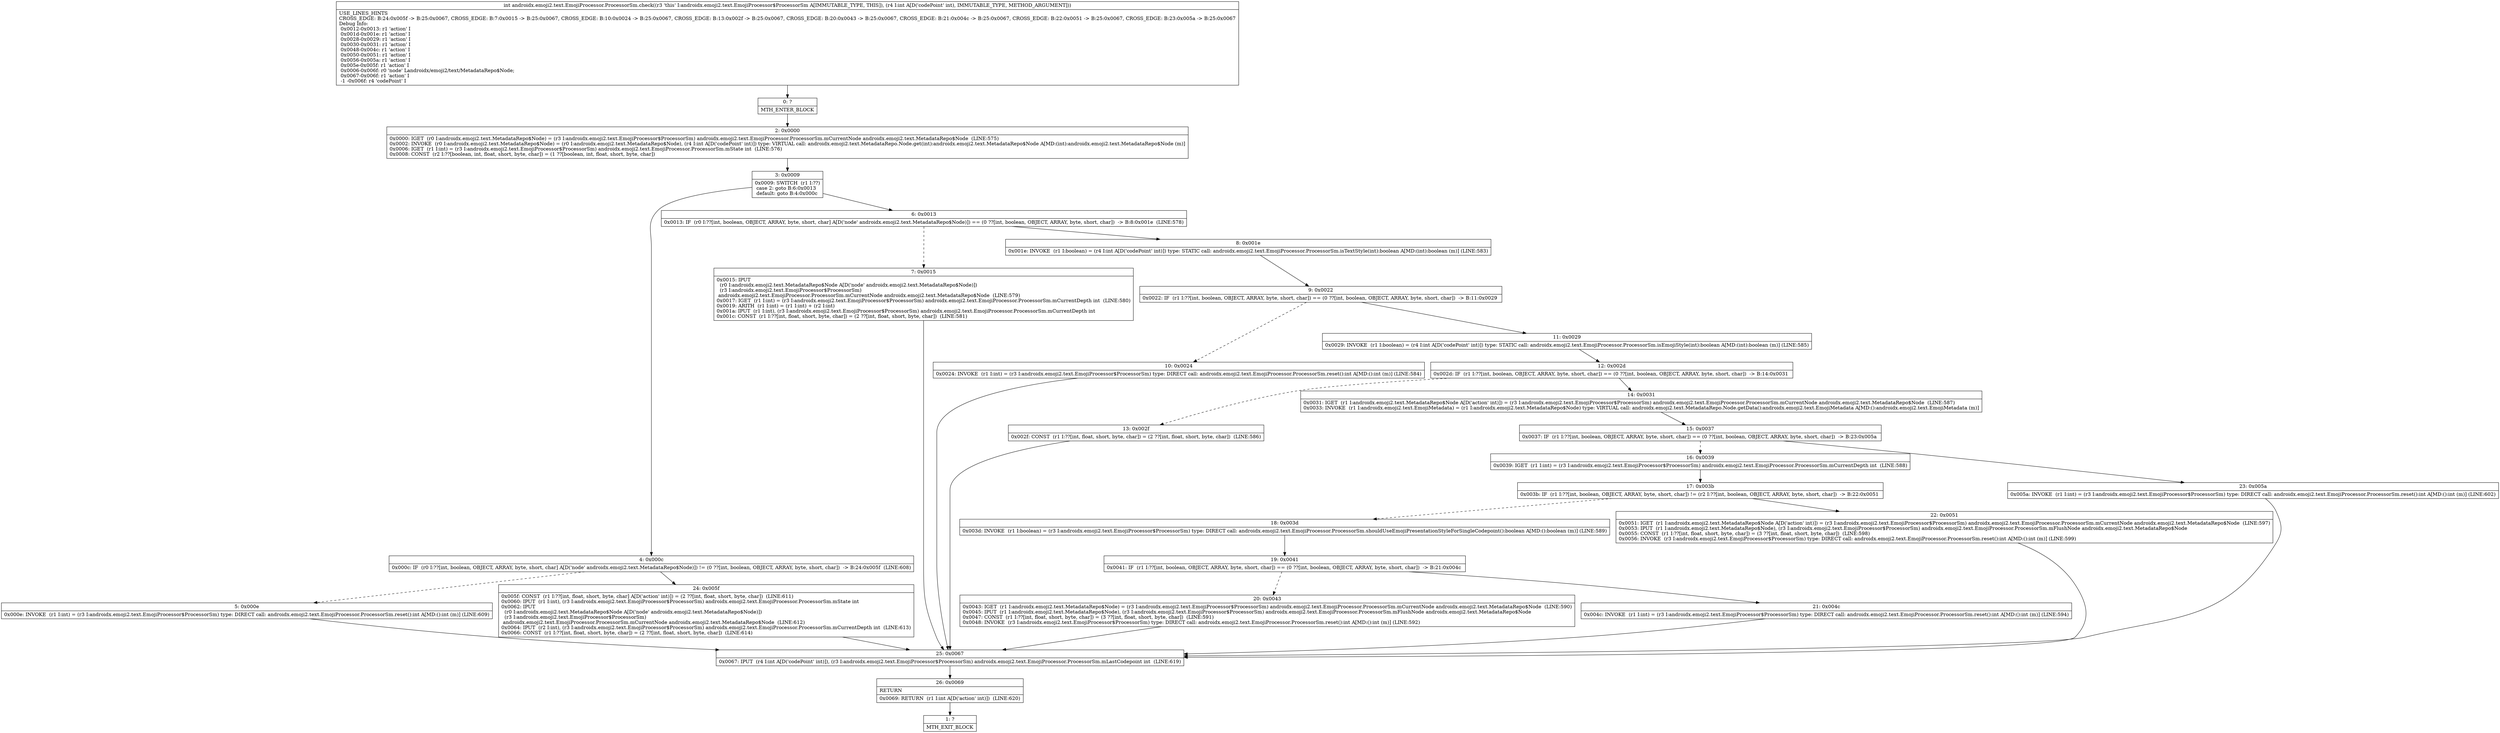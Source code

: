 digraph "CFG forandroidx.emoji2.text.EmojiProcessor.ProcessorSm.check(I)I" {
Node_0 [shape=record,label="{0\:\ ?|MTH_ENTER_BLOCK\l}"];
Node_2 [shape=record,label="{2\:\ 0x0000|0x0000: IGET  (r0 I:androidx.emoji2.text.MetadataRepo$Node) = (r3 I:androidx.emoji2.text.EmojiProcessor$ProcessorSm) androidx.emoji2.text.EmojiProcessor.ProcessorSm.mCurrentNode androidx.emoji2.text.MetadataRepo$Node  (LINE:575)\l0x0002: INVOKE  (r0 I:androidx.emoji2.text.MetadataRepo$Node) = (r0 I:androidx.emoji2.text.MetadataRepo$Node), (r4 I:int A[D('codePoint' int)]) type: VIRTUAL call: androidx.emoji2.text.MetadataRepo.Node.get(int):androidx.emoji2.text.MetadataRepo$Node A[MD:(int):androidx.emoji2.text.MetadataRepo$Node (m)]\l0x0006: IGET  (r1 I:int) = (r3 I:androidx.emoji2.text.EmojiProcessor$ProcessorSm) androidx.emoji2.text.EmojiProcessor.ProcessorSm.mState int  (LINE:576)\l0x0008: CONST  (r2 I:??[boolean, int, float, short, byte, char]) = (1 ??[boolean, int, float, short, byte, char]) \l}"];
Node_3 [shape=record,label="{3\:\ 0x0009|0x0009: SWITCH  (r1 I:??)\l case 2: goto B:6:0x0013\l default: goto B:4:0x000c \l}"];
Node_4 [shape=record,label="{4\:\ 0x000c|0x000c: IF  (r0 I:??[int, boolean, OBJECT, ARRAY, byte, short, char] A[D('node' androidx.emoji2.text.MetadataRepo$Node)]) != (0 ??[int, boolean, OBJECT, ARRAY, byte, short, char])  \-\> B:24:0x005f  (LINE:608)\l}"];
Node_5 [shape=record,label="{5\:\ 0x000e|0x000e: INVOKE  (r1 I:int) = (r3 I:androidx.emoji2.text.EmojiProcessor$ProcessorSm) type: DIRECT call: androidx.emoji2.text.EmojiProcessor.ProcessorSm.reset():int A[MD:():int (m)] (LINE:609)\l}"];
Node_25 [shape=record,label="{25\:\ 0x0067|0x0067: IPUT  (r4 I:int A[D('codePoint' int)]), (r3 I:androidx.emoji2.text.EmojiProcessor$ProcessorSm) androidx.emoji2.text.EmojiProcessor.ProcessorSm.mLastCodepoint int  (LINE:619)\l}"];
Node_26 [shape=record,label="{26\:\ 0x0069|RETURN\l|0x0069: RETURN  (r1 I:int A[D('action' int)])  (LINE:620)\l}"];
Node_1 [shape=record,label="{1\:\ ?|MTH_EXIT_BLOCK\l}"];
Node_24 [shape=record,label="{24\:\ 0x005f|0x005f: CONST  (r1 I:??[int, float, short, byte, char] A[D('action' int)]) = (2 ??[int, float, short, byte, char])  (LINE:611)\l0x0060: IPUT  (r1 I:int), (r3 I:androidx.emoji2.text.EmojiProcessor$ProcessorSm) androidx.emoji2.text.EmojiProcessor.ProcessorSm.mState int \l0x0062: IPUT  \l  (r0 I:androidx.emoji2.text.MetadataRepo$Node A[D('node' androidx.emoji2.text.MetadataRepo$Node)])\l  (r3 I:androidx.emoji2.text.EmojiProcessor$ProcessorSm)\l androidx.emoji2.text.EmojiProcessor.ProcessorSm.mCurrentNode androidx.emoji2.text.MetadataRepo$Node  (LINE:612)\l0x0064: IPUT  (r2 I:int), (r3 I:androidx.emoji2.text.EmojiProcessor$ProcessorSm) androidx.emoji2.text.EmojiProcessor.ProcessorSm.mCurrentDepth int  (LINE:613)\l0x0066: CONST  (r1 I:??[int, float, short, byte, char]) = (2 ??[int, float, short, byte, char])  (LINE:614)\l}"];
Node_6 [shape=record,label="{6\:\ 0x0013|0x0013: IF  (r0 I:??[int, boolean, OBJECT, ARRAY, byte, short, char] A[D('node' androidx.emoji2.text.MetadataRepo$Node)]) == (0 ??[int, boolean, OBJECT, ARRAY, byte, short, char])  \-\> B:8:0x001e  (LINE:578)\l}"];
Node_7 [shape=record,label="{7\:\ 0x0015|0x0015: IPUT  \l  (r0 I:androidx.emoji2.text.MetadataRepo$Node A[D('node' androidx.emoji2.text.MetadataRepo$Node)])\l  (r3 I:androidx.emoji2.text.EmojiProcessor$ProcessorSm)\l androidx.emoji2.text.EmojiProcessor.ProcessorSm.mCurrentNode androidx.emoji2.text.MetadataRepo$Node  (LINE:579)\l0x0017: IGET  (r1 I:int) = (r3 I:androidx.emoji2.text.EmojiProcessor$ProcessorSm) androidx.emoji2.text.EmojiProcessor.ProcessorSm.mCurrentDepth int  (LINE:580)\l0x0019: ARITH  (r1 I:int) = (r1 I:int) + (r2 I:int) \l0x001a: IPUT  (r1 I:int), (r3 I:androidx.emoji2.text.EmojiProcessor$ProcessorSm) androidx.emoji2.text.EmojiProcessor.ProcessorSm.mCurrentDepth int \l0x001c: CONST  (r1 I:??[int, float, short, byte, char]) = (2 ??[int, float, short, byte, char])  (LINE:581)\l}"];
Node_8 [shape=record,label="{8\:\ 0x001e|0x001e: INVOKE  (r1 I:boolean) = (r4 I:int A[D('codePoint' int)]) type: STATIC call: androidx.emoji2.text.EmojiProcessor.ProcessorSm.isTextStyle(int):boolean A[MD:(int):boolean (m)] (LINE:583)\l}"];
Node_9 [shape=record,label="{9\:\ 0x0022|0x0022: IF  (r1 I:??[int, boolean, OBJECT, ARRAY, byte, short, char]) == (0 ??[int, boolean, OBJECT, ARRAY, byte, short, char])  \-\> B:11:0x0029 \l}"];
Node_10 [shape=record,label="{10\:\ 0x0024|0x0024: INVOKE  (r1 I:int) = (r3 I:androidx.emoji2.text.EmojiProcessor$ProcessorSm) type: DIRECT call: androidx.emoji2.text.EmojiProcessor.ProcessorSm.reset():int A[MD:():int (m)] (LINE:584)\l}"];
Node_11 [shape=record,label="{11\:\ 0x0029|0x0029: INVOKE  (r1 I:boolean) = (r4 I:int A[D('codePoint' int)]) type: STATIC call: androidx.emoji2.text.EmojiProcessor.ProcessorSm.isEmojiStyle(int):boolean A[MD:(int):boolean (m)] (LINE:585)\l}"];
Node_12 [shape=record,label="{12\:\ 0x002d|0x002d: IF  (r1 I:??[int, boolean, OBJECT, ARRAY, byte, short, char]) == (0 ??[int, boolean, OBJECT, ARRAY, byte, short, char])  \-\> B:14:0x0031 \l}"];
Node_13 [shape=record,label="{13\:\ 0x002f|0x002f: CONST  (r1 I:??[int, float, short, byte, char]) = (2 ??[int, float, short, byte, char])  (LINE:586)\l}"];
Node_14 [shape=record,label="{14\:\ 0x0031|0x0031: IGET  (r1 I:androidx.emoji2.text.MetadataRepo$Node A[D('action' int)]) = (r3 I:androidx.emoji2.text.EmojiProcessor$ProcessorSm) androidx.emoji2.text.EmojiProcessor.ProcessorSm.mCurrentNode androidx.emoji2.text.MetadataRepo$Node  (LINE:587)\l0x0033: INVOKE  (r1 I:androidx.emoji2.text.EmojiMetadata) = (r1 I:androidx.emoji2.text.MetadataRepo$Node) type: VIRTUAL call: androidx.emoji2.text.MetadataRepo.Node.getData():androidx.emoji2.text.EmojiMetadata A[MD:():androidx.emoji2.text.EmojiMetadata (m)]\l}"];
Node_15 [shape=record,label="{15\:\ 0x0037|0x0037: IF  (r1 I:??[int, boolean, OBJECT, ARRAY, byte, short, char]) == (0 ??[int, boolean, OBJECT, ARRAY, byte, short, char])  \-\> B:23:0x005a \l}"];
Node_16 [shape=record,label="{16\:\ 0x0039|0x0039: IGET  (r1 I:int) = (r3 I:androidx.emoji2.text.EmojiProcessor$ProcessorSm) androidx.emoji2.text.EmojiProcessor.ProcessorSm.mCurrentDepth int  (LINE:588)\l}"];
Node_17 [shape=record,label="{17\:\ 0x003b|0x003b: IF  (r1 I:??[int, boolean, OBJECT, ARRAY, byte, short, char]) != (r2 I:??[int, boolean, OBJECT, ARRAY, byte, short, char])  \-\> B:22:0x0051 \l}"];
Node_18 [shape=record,label="{18\:\ 0x003d|0x003d: INVOKE  (r1 I:boolean) = (r3 I:androidx.emoji2.text.EmojiProcessor$ProcessorSm) type: DIRECT call: androidx.emoji2.text.EmojiProcessor.ProcessorSm.shouldUseEmojiPresentationStyleForSingleCodepoint():boolean A[MD:():boolean (m)] (LINE:589)\l}"];
Node_19 [shape=record,label="{19\:\ 0x0041|0x0041: IF  (r1 I:??[int, boolean, OBJECT, ARRAY, byte, short, char]) == (0 ??[int, boolean, OBJECT, ARRAY, byte, short, char])  \-\> B:21:0x004c \l}"];
Node_20 [shape=record,label="{20\:\ 0x0043|0x0043: IGET  (r1 I:androidx.emoji2.text.MetadataRepo$Node) = (r3 I:androidx.emoji2.text.EmojiProcessor$ProcessorSm) androidx.emoji2.text.EmojiProcessor.ProcessorSm.mCurrentNode androidx.emoji2.text.MetadataRepo$Node  (LINE:590)\l0x0045: IPUT  (r1 I:androidx.emoji2.text.MetadataRepo$Node), (r3 I:androidx.emoji2.text.EmojiProcessor$ProcessorSm) androidx.emoji2.text.EmojiProcessor.ProcessorSm.mFlushNode androidx.emoji2.text.MetadataRepo$Node \l0x0047: CONST  (r1 I:??[int, float, short, byte, char]) = (3 ??[int, float, short, byte, char])  (LINE:591)\l0x0048: INVOKE  (r3 I:androidx.emoji2.text.EmojiProcessor$ProcessorSm) type: DIRECT call: androidx.emoji2.text.EmojiProcessor.ProcessorSm.reset():int A[MD:():int (m)] (LINE:592)\l}"];
Node_21 [shape=record,label="{21\:\ 0x004c|0x004c: INVOKE  (r1 I:int) = (r3 I:androidx.emoji2.text.EmojiProcessor$ProcessorSm) type: DIRECT call: androidx.emoji2.text.EmojiProcessor.ProcessorSm.reset():int A[MD:():int (m)] (LINE:594)\l}"];
Node_22 [shape=record,label="{22\:\ 0x0051|0x0051: IGET  (r1 I:androidx.emoji2.text.MetadataRepo$Node A[D('action' int)]) = (r3 I:androidx.emoji2.text.EmojiProcessor$ProcessorSm) androidx.emoji2.text.EmojiProcessor.ProcessorSm.mCurrentNode androidx.emoji2.text.MetadataRepo$Node  (LINE:597)\l0x0053: IPUT  (r1 I:androidx.emoji2.text.MetadataRepo$Node), (r3 I:androidx.emoji2.text.EmojiProcessor$ProcessorSm) androidx.emoji2.text.EmojiProcessor.ProcessorSm.mFlushNode androidx.emoji2.text.MetadataRepo$Node \l0x0055: CONST  (r1 I:??[int, float, short, byte, char]) = (3 ??[int, float, short, byte, char])  (LINE:598)\l0x0056: INVOKE  (r3 I:androidx.emoji2.text.EmojiProcessor$ProcessorSm) type: DIRECT call: androidx.emoji2.text.EmojiProcessor.ProcessorSm.reset():int A[MD:():int (m)] (LINE:599)\l}"];
Node_23 [shape=record,label="{23\:\ 0x005a|0x005a: INVOKE  (r1 I:int) = (r3 I:androidx.emoji2.text.EmojiProcessor$ProcessorSm) type: DIRECT call: androidx.emoji2.text.EmojiProcessor.ProcessorSm.reset():int A[MD:():int (m)] (LINE:602)\l}"];
MethodNode[shape=record,label="{int androidx.emoji2.text.EmojiProcessor.ProcessorSm.check((r3 'this' I:androidx.emoji2.text.EmojiProcessor$ProcessorSm A[IMMUTABLE_TYPE, THIS]), (r4 I:int A[D('codePoint' int), IMMUTABLE_TYPE, METHOD_ARGUMENT]))  | USE_LINES_HINTS\lCROSS_EDGE: B:24:0x005f \-\> B:25:0x0067, CROSS_EDGE: B:7:0x0015 \-\> B:25:0x0067, CROSS_EDGE: B:10:0x0024 \-\> B:25:0x0067, CROSS_EDGE: B:13:0x002f \-\> B:25:0x0067, CROSS_EDGE: B:20:0x0043 \-\> B:25:0x0067, CROSS_EDGE: B:21:0x004c \-\> B:25:0x0067, CROSS_EDGE: B:22:0x0051 \-\> B:25:0x0067, CROSS_EDGE: B:23:0x005a \-\> B:25:0x0067\lDebug Info:\l  0x0012\-0x0013: r1 'action' I\l  0x001d\-0x001e: r1 'action' I\l  0x0028\-0x0029: r1 'action' I\l  0x0030\-0x0031: r1 'action' I\l  0x0048\-0x004c: r1 'action' I\l  0x0050\-0x0051: r1 'action' I\l  0x0056\-0x005a: r1 'action' I\l  0x005e\-0x005f: r1 'action' I\l  0x0006\-0x006f: r0 'node' Landroidx\/emoji2\/text\/MetadataRepo$Node;\l  0x0067\-0x006f: r1 'action' I\l  \-1 \-0x006f: r4 'codePoint' I\l}"];
MethodNode -> Node_0;Node_0 -> Node_2;
Node_2 -> Node_3;
Node_3 -> Node_4;
Node_3 -> Node_6;
Node_4 -> Node_5[style=dashed];
Node_4 -> Node_24;
Node_5 -> Node_25;
Node_25 -> Node_26;
Node_26 -> Node_1;
Node_24 -> Node_25;
Node_6 -> Node_7[style=dashed];
Node_6 -> Node_8;
Node_7 -> Node_25;
Node_8 -> Node_9;
Node_9 -> Node_10[style=dashed];
Node_9 -> Node_11;
Node_10 -> Node_25;
Node_11 -> Node_12;
Node_12 -> Node_13[style=dashed];
Node_12 -> Node_14;
Node_13 -> Node_25;
Node_14 -> Node_15;
Node_15 -> Node_16[style=dashed];
Node_15 -> Node_23;
Node_16 -> Node_17;
Node_17 -> Node_18[style=dashed];
Node_17 -> Node_22;
Node_18 -> Node_19;
Node_19 -> Node_20[style=dashed];
Node_19 -> Node_21;
Node_20 -> Node_25;
Node_21 -> Node_25;
Node_22 -> Node_25;
Node_23 -> Node_25;
}

